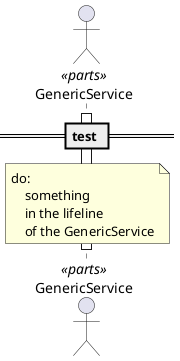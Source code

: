 @startuml Initiator's lifeline

== test ==

actor "GenericService" as GenericService <<parts>>

activate GenericService
note over GenericService
do:
    something
    in the lifeline
    of the GenericService
end note

deactivate GenericService

@enduml
